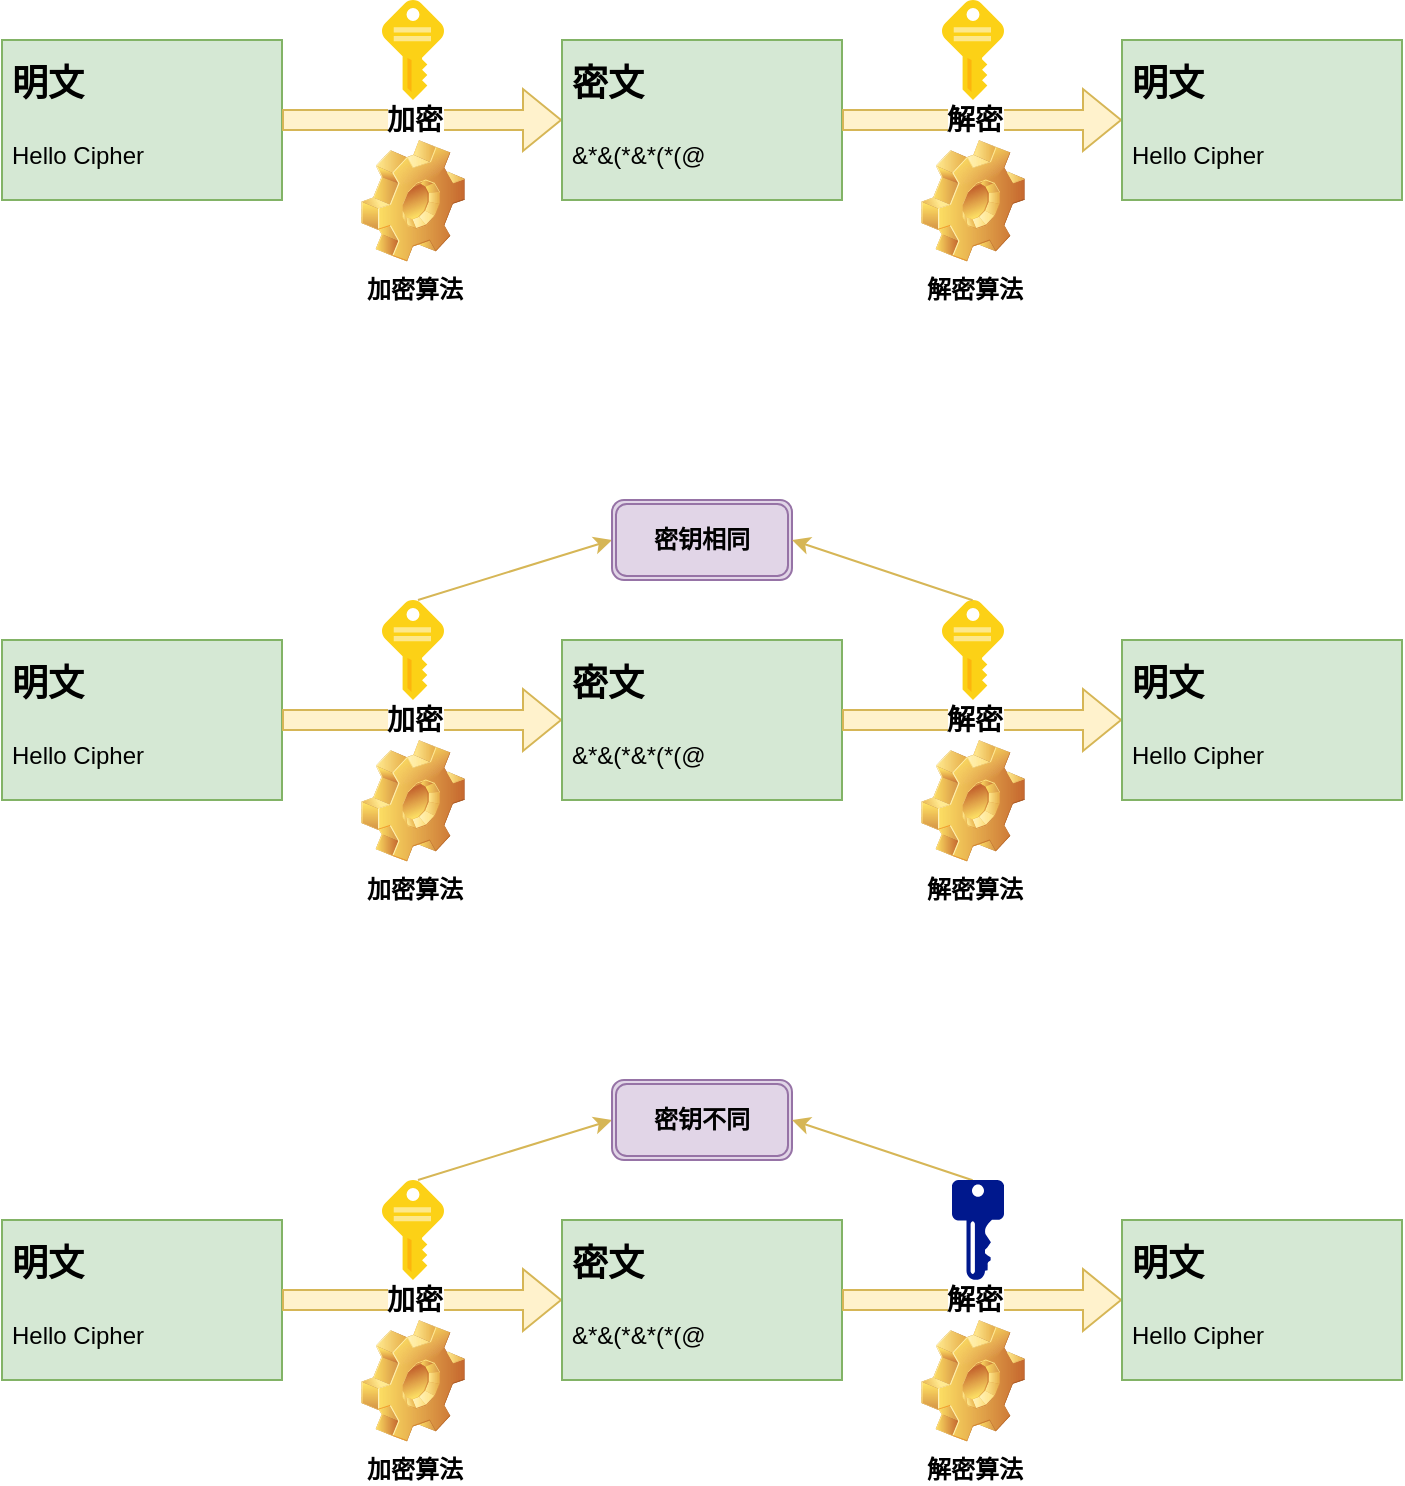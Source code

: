 <mxfile version="21.8.2" type="device">
  <diagram name="加密解密" id="QOrJHsdj5KBZuKTy4iQC">
    <mxGraphModel dx="1636" dy="956" grid="1" gridSize="10" guides="1" tooltips="1" connect="1" arrows="1" fold="1" page="1" pageScale="1" pageWidth="827" pageHeight="1169" math="0" shadow="0">
      <root>
        <mxCell id="0" />
        <mxCell id="1" parent="0" />
        <mxCell id="wjPzUMsghU-6CyUc37jF-1" value="&lt;h1 style=&quot;&quot;&gt;&lt;font style=&quot;font-size: 18px;&quot;&gt;明文&lt;/font&gt;&lt;/h1&gt;&lt;p&gt;Hello Cipher&lt;/p&gt;" style="text;html=1;strokeColor=#82b366;fillColor=#d5e8d4;spacing=5;spacingTop=-20;whiteSpace=wrap;overflow=hidden;rounded=0;align=left;" parent="1" vertex="1">
          <mxGeometry x="90" y="50" width="140" height="80" as="geometry" />
        </mxCell>
        <mxCell id="wjPzUMsghU-6CyUc37jF-2" value="" style="shape=flexArrow;endArrow=classic;html=1;rounded=0;exitX=1;exitY=0.5;exitDx=0;exitDy=0;fillColor=#fff2cc;strokeColor=#d6b656;" parent="1" source="wjPzUMsghU-6CyUc37jF-1" edge="1">
          <mxGeometry width="50" height="50" relative="1" as="geometry">
            <mxPoint x="380" y="220" as="sourcePoint" />
            <mxPoint x="370" y="90" as="targetPoint" />
          </mxGeometry>
        </mxCell>
        <mxCell id="wjPzUMsghU-6CyUc37jF-3" value="&lt;b&gt;&lt;font style=&quot;font-size: 14px;&quot;&gt;加密&lt;/font&gt;&lt;/b&gt;" style="edgeLabel;html=1;align=center;verticalAlign=middle;resizable=0;points=[];" parent="wjPzUMsghU-6CyUc37jF-2" vertex="1" connectable="0">
          <mxGeometry x="-0.067" relative="1" as="geometry">
            <mxPoint as="offset" />
          </mxGeometry>
        </mxCell>
        <mxCell id="wjPzUMsghU-6CyUc37jF-4" value="" style="image;sketch=0;aspect=fixed;html=1;points=[];align=center;fontSize=12;image=img/lib/mscae/Key.svg;" parent="1" vertex="1">
          <mxGeometry x="280" y="30" width="31" height="50" as="geometry" />
        </mxCell>
        <mxCell id="wjPzUMsghU-6CyUc37jF-5" value="&lt;b&gt;加密算法&lt;/b&gt;" style="shape=image;html=1;verticalLabelPosition=bottom;verticalAlign=top;imageAspect=1;aspect=fixed;image=img/clipart/Gear_128x128.png" parent="1" vertex="1">
          <mxGeometry x="269.5" y="100" width="52" height="61" as="geometry" />
        </mxCell>
        <mxCell id="wjPzUMsghU-6CyUc37jF-7" value="&lt;h1 style=&quot;&quot;&gt;&lt;font style=&quot;font-size: 18px;&quot;&gt;密文&lt;/font&gt;&lt;/h1&gt;&lt;p&gt;&amp;amp;*&amp;amp;(*&amp;amp;*(*(@&lt;/p&gt;" style="text;html=1;strokeColor=#82b366;fillColor=#d5e8d4;spacing=5;spacingTop=-20;whiteSpace=wrap;overflow=hidden;rounded=0;align=left;" parent="1" vertex="1">
          <mxGeometry x="370" y="50" width="140" height="80" as="geometry" />
        </mxCell>
        <mxCell id="wjPzUMsghU-6CyUc37jF-8" value="" style="shape=flexArrow;endArrow=classic;html=1;rounded=0;exitX=1;exitY=0.5;exitDx=0;exitDy=0;fillColor=#fff2cc;strokeColor=#d6b656;" parent="1" edge="1">
          <mxGeometry width="50" height="50" relative="1" as="geometry">
            <mxPoint x="510" y="90" as="sourcePoint" />
            <mxPoint x="650" y="90" as="targetPoint" />
          </mxGeometry>
        </mxCell>
        <mxCell id="wjPzUMsghU-6CyUc37jF-9" value="&lt;b&gt;&lt;font style=&quot;font-size: 14px;&quot;&gt;解密&lt;/font&gt;&lt;/b&gt;" style="edgeLabel;html=1;align=center;verticalAlign=middle;resizable=0;points=[];" parent="wjPzUMsghU-6CyUc37jF-8" vertex="1" connectable="0">
          <mxGeometry x="-0.067" relative="1" as="geometry">
            <mxPoint as="offset" />
          </mxGeometry>
        </mxCell>
        <mxCell id="wjPzUMsghU-6CyUc37jF-10" value="" style="image;sketch=0;aspect=fixed;html=1;points=[];align=center;fontSize=12;image=img/lib/mscae/Key.svg;" parent="1" vertex="1">
          <mxGeometry x="560" y="30" width="31" height="50" as="geometry" />
        </mxCell>
        <mxCell id="wjPzUMsghU-6CyUc37jF-11" value="&lt;b&gt;解密算法&lt;/b&gt;" style="shape=image;html=1;verticalLabelPosition=bottom;verticalAlign=top;imageAspect=1;aspect=fixed;image=img/clipart/Gear_128x128.png" parent="1" vertex="1">
          <mxGeometry x="549.5" y="100" width="52" height="61" as="geometry" />
        </mxCell>
        <mxCell id="wjPzUMsghU-6CyUc37jF-12" value="&lt;h1 style=&quot;&quot;&gt;&lt;font style=&quot;font-size: 18px;&quot;&gt;明文&lt;/font&gt;&lt;/h1&gt;&lt;p&gt;Hello Cipher&lt;/p&gt;" style="text;html=1;strokeColor=#82b366;fillColor=#d5e8d4;spacing=5;spacingTop=-20;whiteSpace=wrap;overflow=hidden;rounded=0;align=left;" parent="1" vertex="1">
          <mxGeometry x="650" y="50" width="140" height="80" as="geometry" />
        </mxCell>
        <mxCell id="wjPzUMsghU-6CyUc37jF-13" value="&lt;h1 style=&quot;&quot;&gt;&lt;font style=&quot;font-size: 18px;&quot;&gt;明文&lt;/font&gt;&lt;/h1&gt;&lt;p&gt;Hello Cipher&lt;/p&gt;" style="text;html=1;strokeColor=#82b366;fillColor=#d5e8d4;spacing=5;spacingTop=-20;whiteSpace=wrap;overflow=hidden;rounded=0;align=left;" parent="1" vertex="1">
          <mxGeometry x="90" y="350" width="140" height="80" as="geometry" />
        </mxCell>
        <mxCell id="wjPzUMsghU-6CyUc37jF-14" value="" style="shape=flexArrow;endArrow=classic;html=1;rounded=0;exitX=1;exitY=0.5;exitDx=0;exitDy=0;fillColor=#fff2cc;strokeColor=#d6b656;" parent="1" source="wjPzUMsghU-6CyUc37jF-13" edge="1">
          <mxGeometry width="50" height="50" relative="1" as="geometry">
            <mxPoint x="380" y="520" as="sourcePoint" />
            <mxPoint x="370" y="390" as="targetPoint" />
          </mxGeometry>
        </mxCell>
        <mxCell id="wjPzUMsghU-6CyUc37jF-15" value="&lt;b&gt;&lt;font style=&quot;font-size: 14px;&quot;&gt;加密&lt;/font&gt;&lt;/b&gt;" style="edgeLabel;html=1;align=center;verticalAlign=middle;resizable=0;points=[];" parent="wjPzUMsghU-6CyUc37jF-14" vertex="1" connectable="0">
          <mxGeometry x="-0.067" relative="1" as="geometry">
            <mxPoint as="offset" />
          </mxGeometry>
        </mxCell>
        <mxCell id="wjPzUMsghU-6CyUc37jF-16" value="" style="image;sketch=0;aspect=fixed;html=1;points=[];align=center;fontSize=12;image=img/lib/mscae/Key.svg;" parent="1" vertex="1">
          <mxGeometry x="280" y="330" width="31" height="50" as="geometry" />
        </mxCell>
        <mxCell id="wjPzUMsghU-6CyUc37jF-17" value="&lt;b&gt;加密算法&lt;/b&gt;" style="shape=image;html=1;verticalLabelPosition=bottom;verticalAlign=top;imageAspect=1;aspect=fixed;image=img/clipart/Gear_128x128.png" parent="1" vertex="1">
          <mxGeometry x="269.5" y="400" width="52" height="61" as="geometry" />
        </mxCell>
        <mxCell id="wjPzUMsghU-6CyUc37jF-18" value="&lt;h1 style=&quot;&quot;&gt;&lt;font style=&quot;font-size: 18px;&quot;&gt;密文&lt;/font&gt;&lt;/h1&gt;&lt;p&gt;&amp;amp;*&amp;amp;(*&amp;amp;*(*(@&lt;/p&gt;" style="text;html=1;strokeColor=#82b366;fillColor=#d5e8d4;spacing=5;spacingTop=-20;whiteSpace=wrap;overflow=hidden;rounded=0;align=left;" parent="1" vertex="1">
          <mxGeometry x="370" y="350" width="140" height="80" as="geometry" />
        </mxCell>
        <mxCell id="wjPzUMsghU-6CyUc37jF-19" value="" style="shape=flexArrow;endArrow=classic;html=1;rounded=0;exitX=1;exitY=0.5;exitDx=0;exitDy=0;fillColor=#fff2cc;strokeColor=#d6b656;" parent="1" edge="1">
          <mxGeometry width="50" height="50" relative="1" as="geometry">
            <mxPoint x="510" y="390" as="sourcePoint" />
            <mxPoint x="650" y="390" as="targetPoint" />
          </mxGeometry>
        </mxCell>
        <mxCell id="wjPzUMsghU-6CyUc37jF-20" value="&lt;b&gt;&lt;font style=&quot;font-size: 14px;&quot;&gt;解密&lt;/font&gt;&lt;/b&gt;" style="edgeLabel;html=1;align=center;verticalAlign=middle;resizable=0;points=[];" parent="wjPzUMsghU-6CyUc37jF-19" vertex="1" connectable="0">
          <mxGeometry x="-0.067" relative="1" as="geometry">
            <mxPoint as="offset" />
          </mxGeometry>
        </mxCell>
        <mxCell id="wjPzUMsghU-6CyUc37jF-21" value="" style="image;sketch=0;aspect=fixed;html=1;points=[];align=center;fontSize=12;image=img/lib/mscae/Key.svg;" parent="1" vertex="1">
          <mxGeometry x="560" y="330" width="31" height="50" as="geometry" />
        </mxCell>
        <mxCell id="wjPzUMsghU-6CyUc37jF-22" value="&lt;b&gt;解密算法&lt;/b&gt;" style="shape=image;html=1;verticalLabelPosition=bottom;verticalAlign=top;imageAspect=1;aspect=fixed;image=img/clipart/Gear_128x128.png" parent="1" vertex="1">
          <mxGeometry x="549.5" y="400" width="52" height="61" as="geometry" />
        </mxCell>
        <mxCell id="wjPzUMsghU-6CyUc37jF-23" value="&lt;h1 style=&quot;&quot;&gt;&lt;font style=&quot;font-size: 18px;&quot;&gt;明文&lt;/font&gt;&lt;/h1&gt;&lt;p&gt;Hello Cipher&lt;/p&gt;" style="text;html=1;strokeColor=#82b366;fillColor=#d5e8d4;spacing=5;spacingTop=-20;whiteSpace=wrap;overflow=hidden;rounded=0;align=left;" parent="1" vertex="1">
          <mxGeometry x="650" y="350" width="140" height="80" as="geometry" />
        </mxCell>
        <mxCell id="wjPzUMsghU-6CyUc37jF-24" value="" style="endArrow=classic;html=1;rounded=0;exitX=0.462;exitY=0.022;exitDx=0;exitDy=0;exitPerimeter=0;fillColor=#fff2cc;strokeColor=#d6b656;entryX=0;entryY=0.5;entryDx=0;entryDy=0;" parent="1" target="wjPzUMsghU-6CyUc37jF-27" edge="1">
          <mxGeometry width="50" height="50" relative="1" as="geometry">
            <mxPoint x="298.002" y="330.0" as="sourcePoint" />
            <mxPoint x="390" y="300" as="targetPoint" />
          </mxGeometry>
        </mxCell>
        <mxCell id="wjPzUMsghU-6CyUc37jF-27" value="&lt;b&gt;密钥相同&lt;/b&gt;" style="shape=ext;double=1;rounded=1;whiteSpace=wrap;html=1;fillColor=#e1d5e7;strokeColor=#9673a6;" parent="1" vertex="1">
          <mxGeometry x="395" y="280" width="90" height="40" as="geometry" />
        </mxCell>
        <mxCell id="wjPzUMsghU-6CyUc37jF-25" value="" style="endArrow=classic;html=1;rounded=0;exitX=0.462;exitY=-0.078;exitDx=0;exitDy=0;exitPerimeter=0;fillColor=#fff2cc;strokeColor=#d6b656;entryX=1;entryY=0.5;entryDx=0;entryDy=0;" parent="1" target="wjPzUMsghU-6CyUc37jF-27" edge="1">
          <mxGeometry width="50" height="50" relative="1" as="geometry">
            <mxPoint x="575.322" y="330.1" as="sourcePoint" />
            <mxPoint x="460" y="290" as="targetPoint" />
          </mxGeometry>
        </mxCell>
        <mxCell id="wjPzUMsghU-6CyUc37jF-28" value="&lt;h1 style=&quot;&quot;&gt;&lt;font style=&quot;font-size: 18px;&quot;&gt;明文&lt;/font&gt;&lt;/h1&gt;&lt;p&gt;Hello Cipher&lt;/p&gt;" style="text;html=1;strokeColor=#82b366;fillColor=#d5e8d4;spacing=5;spacingTop=-20;whiteSpace=wrap;overflow=hidden;rounded=0;align=left;" parent="1" vertex="1">
          <mxGeometry x="90" y="640" width="140" height="80" as="geometry" />
        </mxCell>
        <mxCell id="wjPzUMsghU-6CyUc37jF-29" value="" style="shape=flexArrow;endArrow=classic;html=1;rounded=0;exitX=1;exitY=0.5;exitDx=0;exitDy=0;fillColor=#fff2cc;strokeColor=#d6b656;" parent="1" source="wjPzUMsghU-6CyUc37jF-28" edge="1">
          <mxGeometry width="50" height="50" relative="1" as="geometry">
            <mxPoint x="380" y="810" as="sourcePoint" />
            <mxPoint x="370" y="680" as="targetPoint" />
          </mxGeometry>
        </mxCell>
        <mxCell id="wjPzUMsghU-6CyUc37jF-30" value="&lt;b&gt;&lt;font style=&quot;font-size: 14px;&quot;&gt;加密&lt;/font&gt;&lt;/b&gt;" style="edgeLabel;html=1;align=center;verticalAlign=middle;resizable=0;points=[];" parent="wjPzUMsghU-6CyUc37jF-29" vertex="1" connectable="0">
          <mxGeometry x="-0.067" relative="1" as="geometry">
            <mxPoint as="offset" />
          </mxGeometry>
        </mxCell>
        <mxCell id="wjPzUMsghU-6CyUc37jF-31" value="" style="image;sketch=0;aspect=fixed;html=1;points=[];align=center;fontSize=12;image=img/lib/mscae/Key.svg;" parent="1" vertex="1">
          <mxGeometry x="280" y="620" width="31" height="50" as="geometry" />
        </mxCell>
        <mxCell id="wjPzUMsghU-6CyUc37jF-32" value="&lt;b&gt;加密算法&lt;/b&gt;" style="shape=image;html=1;verticalLabelPosition=bottom;verticalAlign=top;imageAspect=1;aspect=fixed;image=img/clipart/Gear_128x128.png" parent="1" vertex="1">
          <mxGeometry x="269.5" y="690" width="52" height="61" as="geometry" />
        </mxCell>
        <mxCell id="wjPzUMsghU-6CyUc37jF-33" value="&lt;h1 style=&quot;&quot;&gt;&lt;font style=&quot;font-size: 18px;&quot;&gt;密文&lt;/font&gt;&lt;/h1&gt;&lt;p&gt;&amp;amp;*&amp;amp;(*&amp;amp;*(*(@&lt;/p&gt;" style="text;html=1;strokeColor=#82b366;fillColor=#d5e8d4;spacing=5;spacingTop=-20;whiteSpace=wrap;overflow=hidden;rounded=0;align=left;" parent="1" vertex="1">
          <mxGeometry x="370" y="640" width="140" height="80" as="geometry" />
        </mxCell>
        <mxCell id="wjPzUMsghU-6CyUc37jF-34" value="" style="shape=flexArrow;endArrow=classic;html=1;rounded=0;exitX=1;exitY=0.5;exitDx=0;exitDy=0;fillColor=#fff2cc;strokeColor=#d6b656;" parent="1" edge="1">
          <mxGeometry width="50" height="50" relative="1" as="geometry">
            <mxPoint x="510" y="680" as="sourcePoint" />
            <mxPoint x="650" y="680" as="targetPoint" />
          </mxGeometry>
        </mxCell>
        <mxCell id="wjPzUMsghU-6CyUc37jF-35" value="&lt;b&gt;&lt;font style=&quot;font-size: 14px;&quot;&gt;解密&lt;/font&gt;&lt;/b&gt;" style="edgeLabel;html=1;align=center;verticalAlign=middle;resizable=0;points=[];" parent="wjPzUMsghU-6CyUc37jF-34" vertex="1" connectable="0">
          <mxGeometry x="-0.067" relative="1" as="geometry">
            <mxPoint as="offset" />
          </mxGeometry>
        </mxCell>
        <mxCell id="wjPzUMsghU-6CyUc37jF-37" value="&lt;b&gt;解密算法&lt;/b&gt;" style="shape=image;html=1;verticalLabelPosition=bottom;verticalAlign=top;imageAspect=1;aspect=fixed;image=img/clipart/Gear_128x128.png" parent="1" vertex="1">
          <mxGeometry x="549.5" y="690" width="52" height="61" as="geometry" />
        </mxCell>
        <mxCell id="wjPzUMsghU-6CyUc37jF-38" value="&lt;h1 style=&quot;&quot;&gt;&lt;font style=&quot;font-size: 18px;&quot;&gt;明文&lt;/font&gt;&lt;/h1&gt;&lt;p&gt;Hello Cipher&lt;/p&gt;" style="text;html=1;strokeColor=#82b366;fillColor=#d5e8d4;spacing=5;spacingTop=-20;whiteSpace=wrap;overflow=hidden;rounded=0;align=left;" parent="1" vertex="1">
          <mxGeometry x="650" y="640" width="140" height="80" as="geometry" />
        </mxCell>
        <mxCell id="wjPzUMsghU-6CyUc37jF-39" value="" style="endArrow=classic;html=1;rounded=0;exitX=0.462;exitY=0.022;exitDx=0;exitDy=0;exitPerimeter=0;fillColor=#fff2cc;strokeColor=#d6b656;entryX=0;entryY=0.5;entryDx=0;entryDy=0;" parent="1" target="wjPzUMsghU-6CyUc37jF-40" edge="1">
          <mxGeometry width="50" height="50" relative="1" as="geometry">
            <mxPoint x="298.002" y="620.0" as="sourcePoint" />
            <mxPoint x="390" y="590" as="targetPoint" />
          </mxGeometry>
        </mxCell>
        <mxCell id="wjPzUMsghU-6CyUc37jF-40" value="&lt;b&gt;密钥不同&lt;/b&gt;" style="shape=ext;double=1;rounded=1;whiteSpace=wrap;html=1;fillColor=#e1d5e7;strokeColor=#9673a6;" parent="1" vertex="1">
          <mxGeometry x="395" y="570" width="90" height="40" as="geometry" />
        </mxCell>
        <mxCell id="wjPzUMsghU-6CyUc37jF-41" value="" style="endArrow=classic;html=1;rounded=0;exitX=0.462;exitY=-0.078;exitDx=0;exitDy=0;exitPerimeter=0;fillColor=#fff2cc;strokeColor=#d6b656;entryX=1;entryY=0.5;entryDx=0;entryDy=0;" parent="1" target="wjPzUMsghU-6CyUc37jF-40" edge="1">
          <mxGeometry width="50" height="50" relative="1" as="geometry">
            <mxPoint x="575.322" y="620.1" as="sourcePoint" />
            <mxPoint x="460" y="580" as="targetPoint" />
          </mxGeometry>
        </mxCell>
        <mxCell id="wjPzUMsghU-6CyUc37jF-42" value="" style="sketch=0;aspect=fixed;pointerEvents=1;shadow=0;dashed=0;html=1;strokeColor=none;labelPosition=center;verticalLabelPosition=bottom;verticalAlign=top;align=center;fillColor=#00188D;shape=mxgraph.mscae.enterprise.key_permissions" parent="1" vertex="1">
          <mxGeometry x="565" y="620" width="26" height="50" as="geometry" />
        </mxCell>
      </root>
    </mxGraphModel>
  </diagram>
</mxfile>
